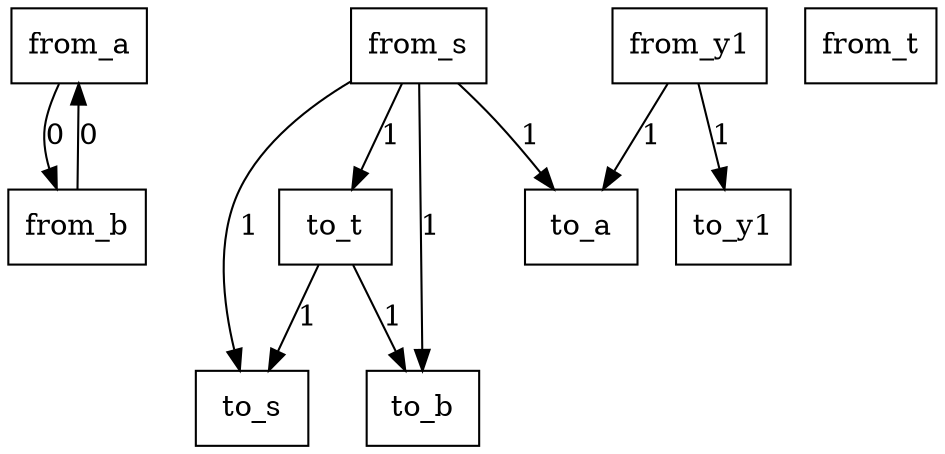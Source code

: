 digraph {
    graph [rankdir=TB
          ,bgcolor=transparent];
    node [shape=box
         ,fillcolor=white
         ,style=filled];
    0 [label=<from_a>];
    1 [label=<from_b>];
    2 [label=<from_s>];
    3 [label=<from_y1>];
    4 [label=<from_t>];
    5 [label=<to_a>];
    6 [label=<to_b>];
    7 [label=<to_s>];
    8 [label=<to_y1>];
    9 [label=<to_t>];
    0 -> 1 [label=0];
    1 -> 0 [label=0];
    2 -> 5 [label=1];
    2 -> 6 [label=1];
    2 -> 7 [label=1];
    2 -> 9 [label=1];
    3 -> 5 [label=1];
    3 -> 8 [label=1];
    9 -> 6 [label=1];
    9 -> 7 [label=1];
}